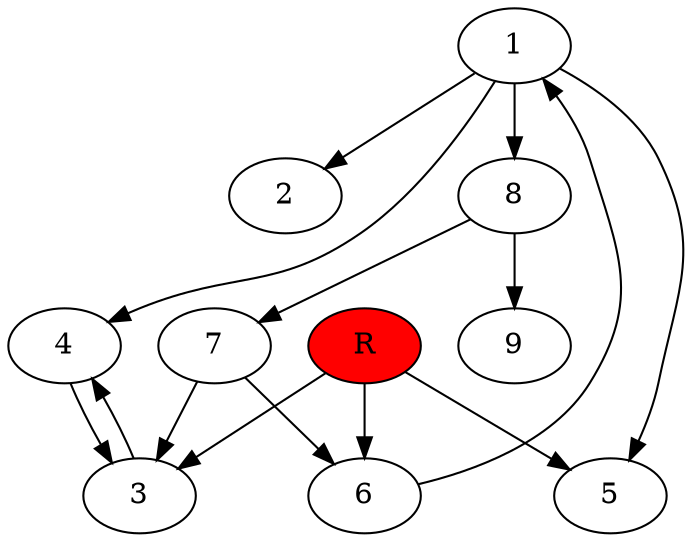 digraph prb77356 {
	1
	2
	3
	4
	5
	6
	7
	8
	R [fillcolor="#ff0000" style=filled]
	1 -> 2
	1 -> 4
	1 -> 5
	1 -> 8
	3 -> 4
	4 -> 3
	6 -> 1
	7 -> 3
	7 -> 6
	8 -> 7
	8 -> 9
	R -> 3
	R -> 5
	R -> 6
}
